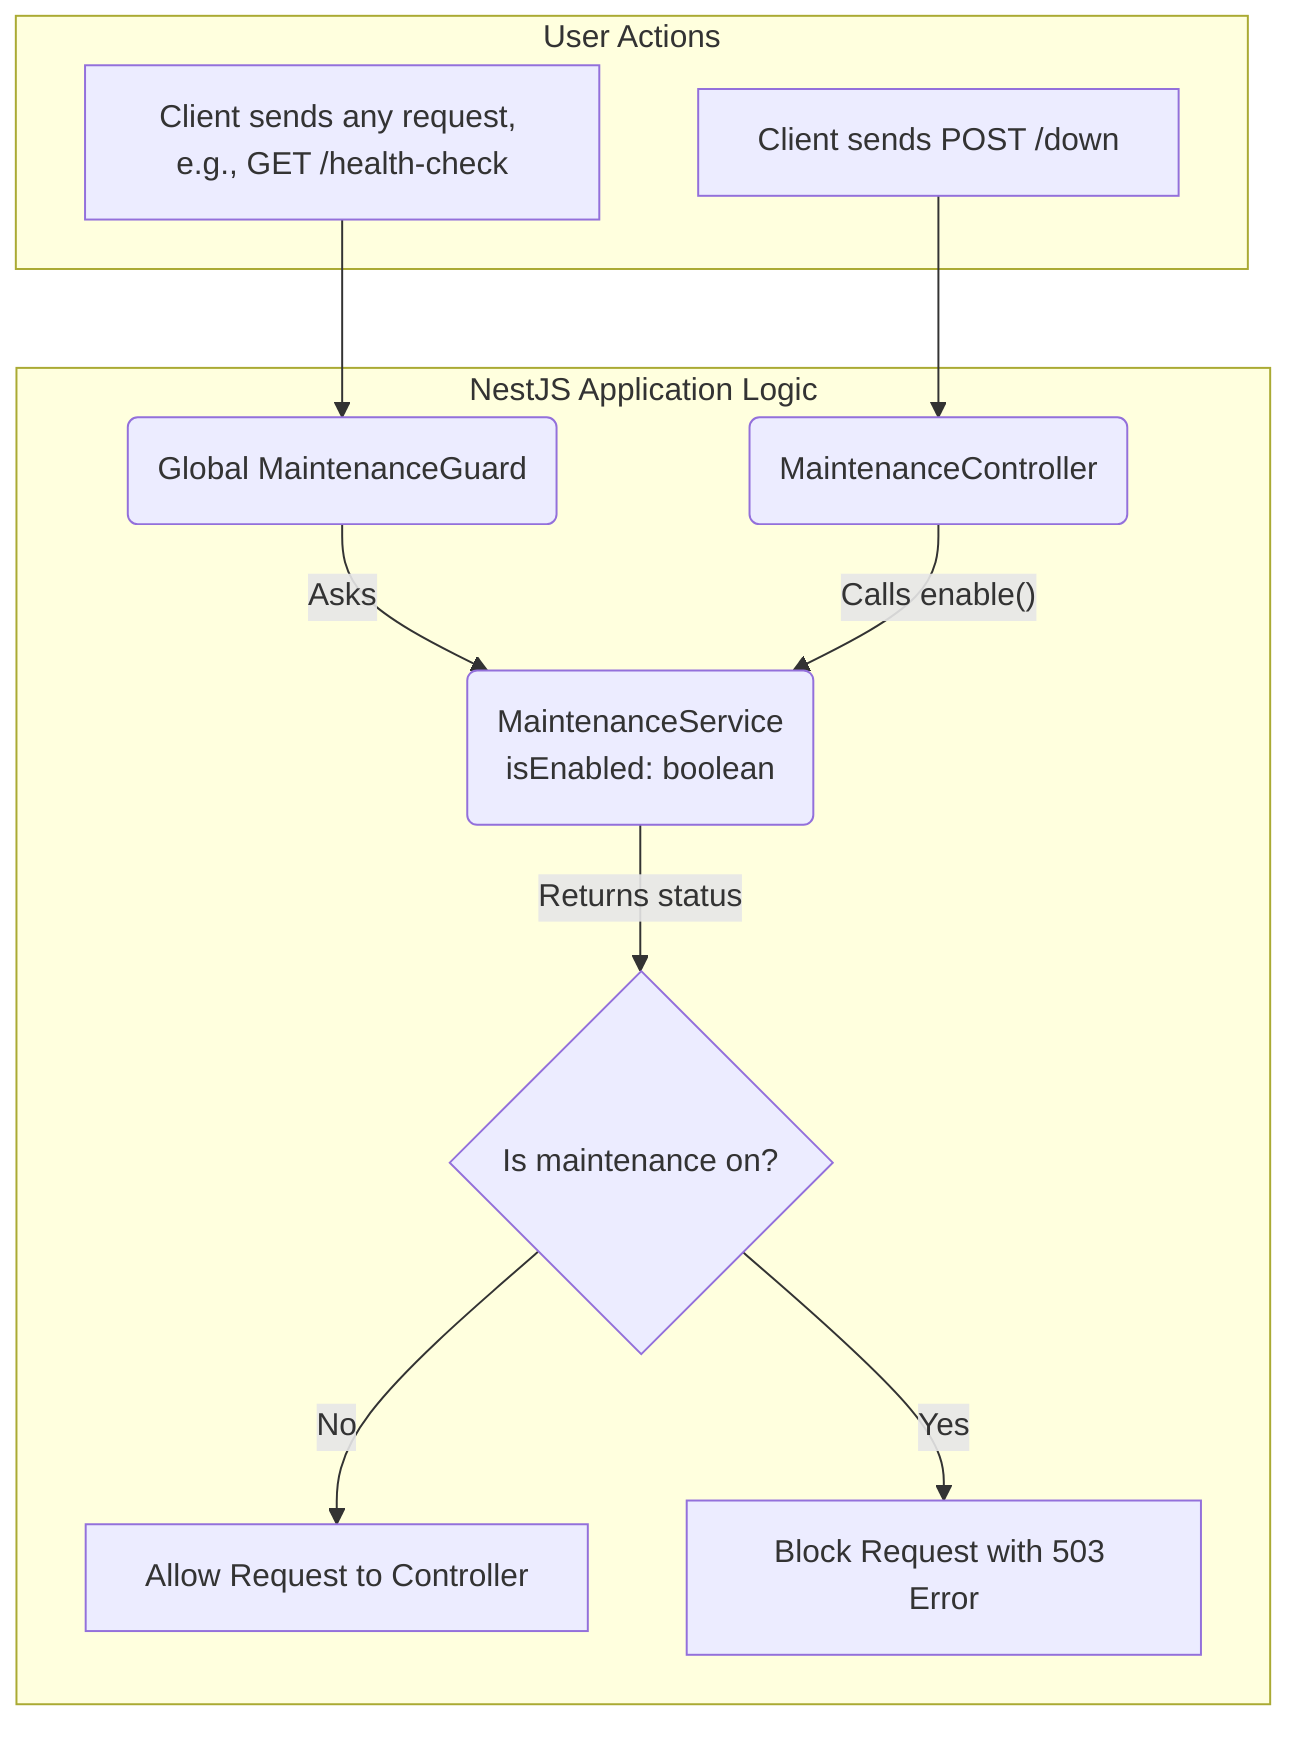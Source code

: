 graph TD
    subgraph "User Actions"
        A[Client sends any request, e.g., GET /health-check]
        B[Client sends POST /down]
    end

    subgraph "NestJS Application Logic"
        C(Global MaintenanceGuard)
        D(MaintenanceService <br> isEnabled: boolean)
        E{Is maintenance on?}
        F[Allow Request to Controller]
        G[Block Request with 503 Error]
        H(MaintenanceController)
    end

    A --> C
    C -- Asks --> D
    D -- Returns status --> E
    E -- No --> F
    E -- Yes --> G

    B --> H
    H -- Calls enable() --> D